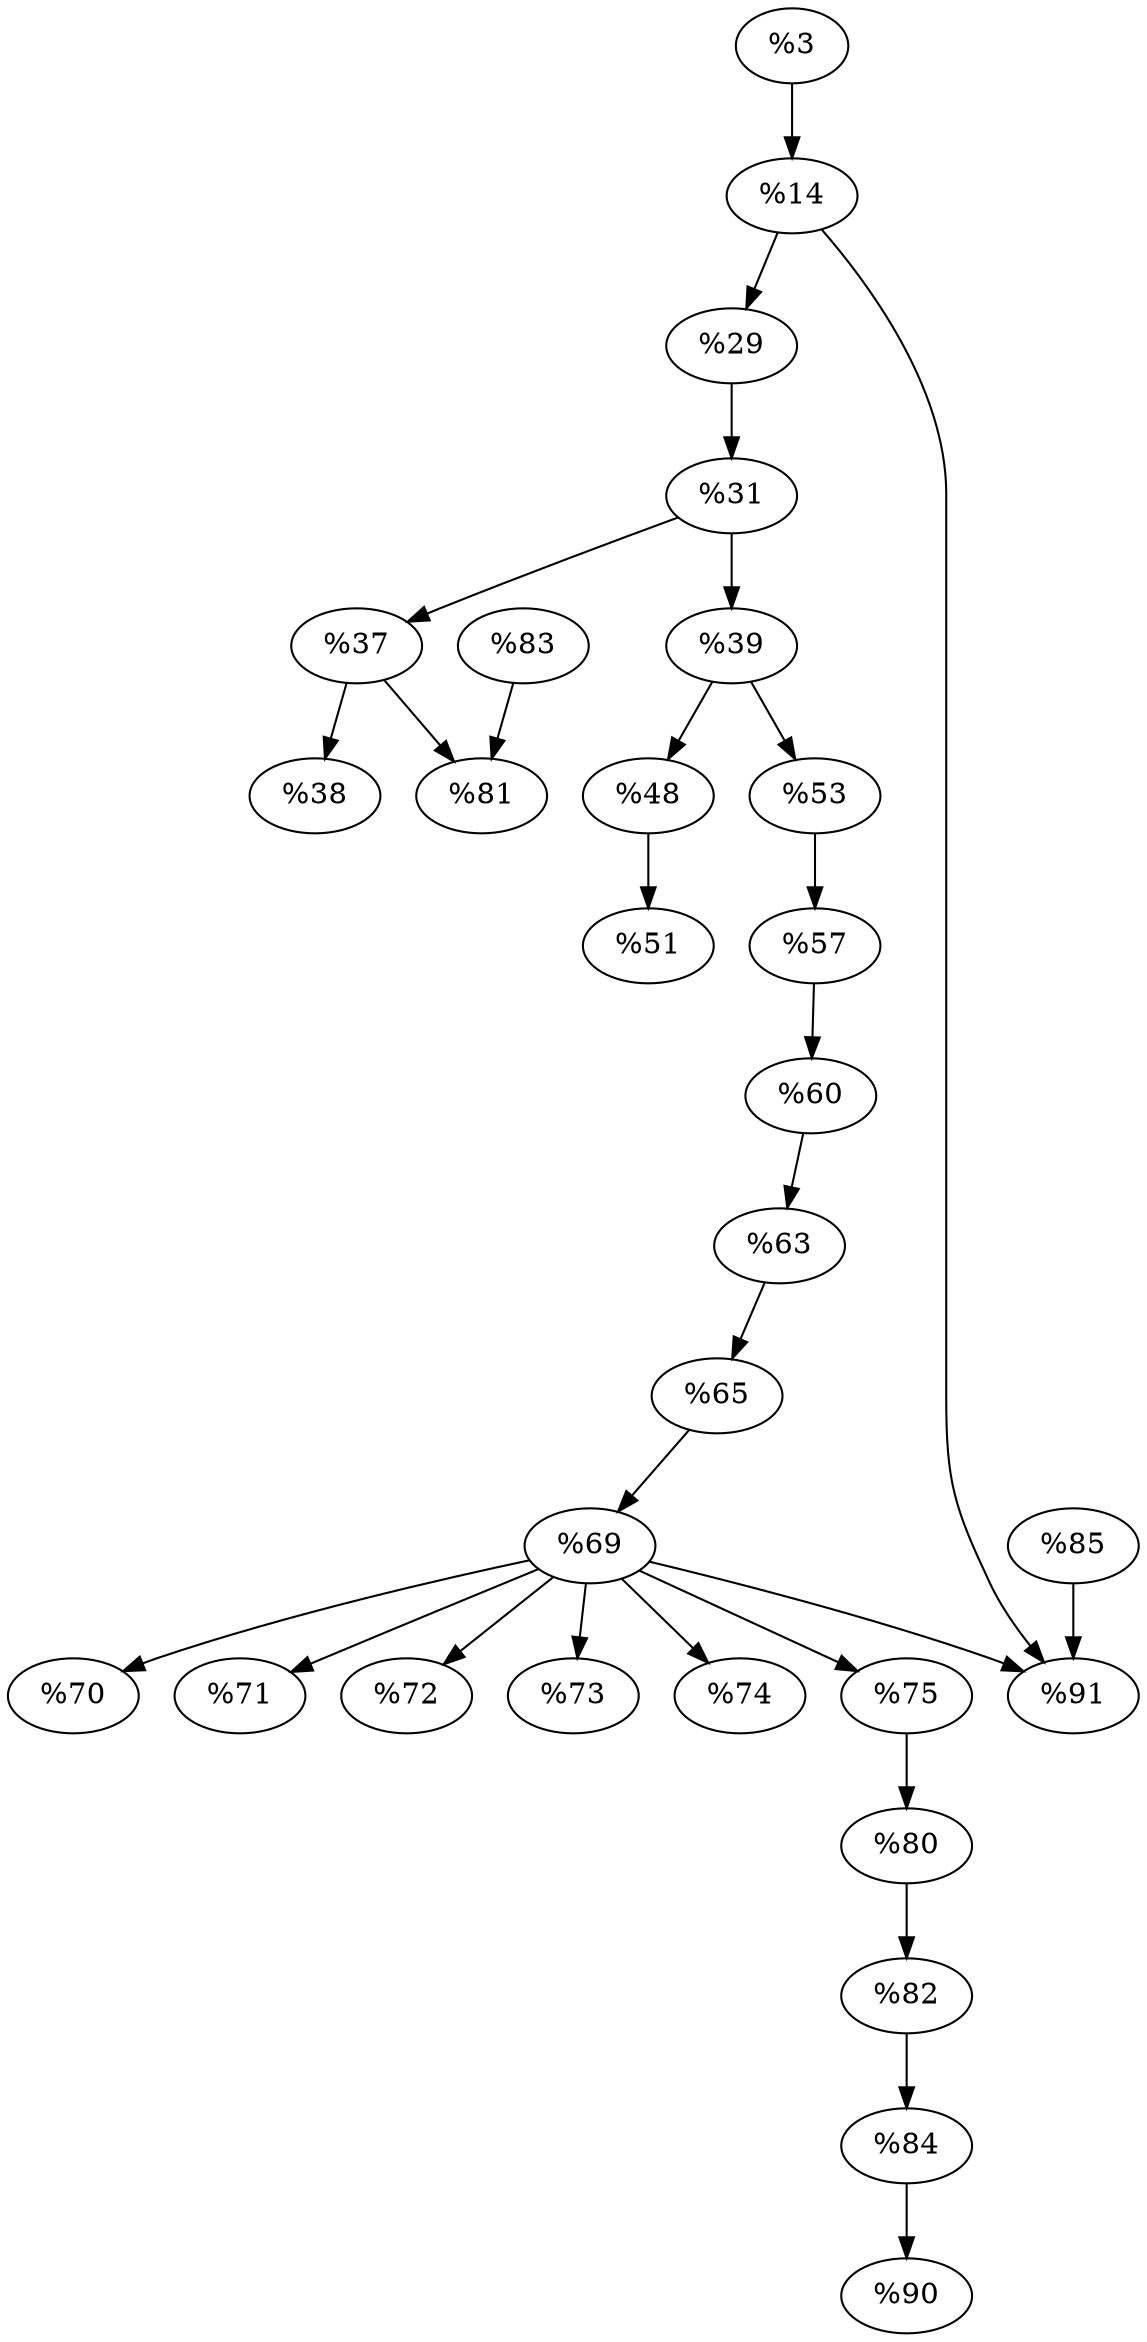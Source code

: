 digraph CFG {
    rankdir=TB;

    // Nodes
    n0 [label="%3"];
    n1 [label="%14"];
    n2 [label="%29"];
    n3 [label="%31"];
    n4 [label="%37"];
    n5 [label="%38"];
    n6 [label="%39"];
    n7 [label="%48"];
    n8 [label="%51"];
    n9 [label="%53"];
    n10 [label="%57"];
    n11 [label="%60"];
    n12 [label="%63"];
    n13 [label="%65"];
    n14 [label="%69"];
    n15 [label="%70"];
    n16 [label="%71"];
    n17 [label="%72"];
    n18 [label="%73"];
    n19 [label="%74"];
    n20 [label="%75"];
    n21 [label="%80"];
    n22 [label="%82"];
    n23 [label="%84"];
    n24 [label="%85"];
    n25 [label="%90"];
    n26 [label="%91"];
    n27 [label="%83"];
    n28 [label="%81"];

    // Edges
    n0 -> n1; // from %3 to %14
    n1 -> n2; // from %14 to %29
    n1 -> n26; // from %14 to %91
    n2 -> n3; // from %29 to %31
    n3 -> n4; // from %31 to %37
    n3 -> n6; // from %31 to %39
    n4 -> n5; // from %37 to %38
    n4 -> n28; // from %37 to %83
    n6 -> n7; // from %39 to %48
    n6 -> n9; // from %39 to %53
    n7 -> n8; // from %48 to %51
    n9 -> n10; // from %53 to %57
    n10 -> n11; // from %57 to %60
    n11 -> n12; // from %60 to %63
    n12 -> n13; // from %63 to %65
    n13 -> n14; // from %65 to %69
    n14 -> n15; // from %69 to %70
    n14 -> n16; // from %69 to %71
    n14 -> n17; // from %69 to %72
    n14 -> n18; // from %69 to %73
    n14 -> n19; // from %69 to %74
    n14 -> n26; // from %69 to %91
    n14 -> n20; // from %69 to %80
    n20 -> n21; // from %80 to %82
    n21 -> n22; // from %82 to %84
    n22 -> n23; // from %84 to %85
    n23 -> n25; // from %85 to %90
    n24 -> n26; // from %83 to %91
    n27 -> n28; // from %48 to %81
}